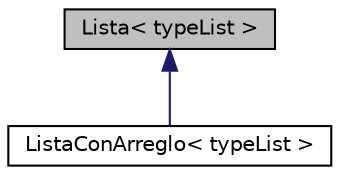 digraph "Lista&lt; typeList &gt;"
{
  edge [fontname="Helvetica",fontsize="10",labelfontname="Helvetica",labelfontsize="10"];
  node [fontname="Helvetica",fontsize="10",shape=record];
  Node1 [label="Lista\< typeList \>",height=0.2,width=0.4,color="black", fillcolor="grey75", style="filled", fontcolor="black"];
  Node1 -> Node2 [dir="back",color="midnightblue",fontsize="10",style="solid"];
  Node2 [label="ListaConArreglo\< typeList \>",height=0.2,width=0.4,color="black", fillcolor="white", style="filled",URL="$class_lista_con_arreglo.html",tooltip="Template ListaConArreglo. "];
}

